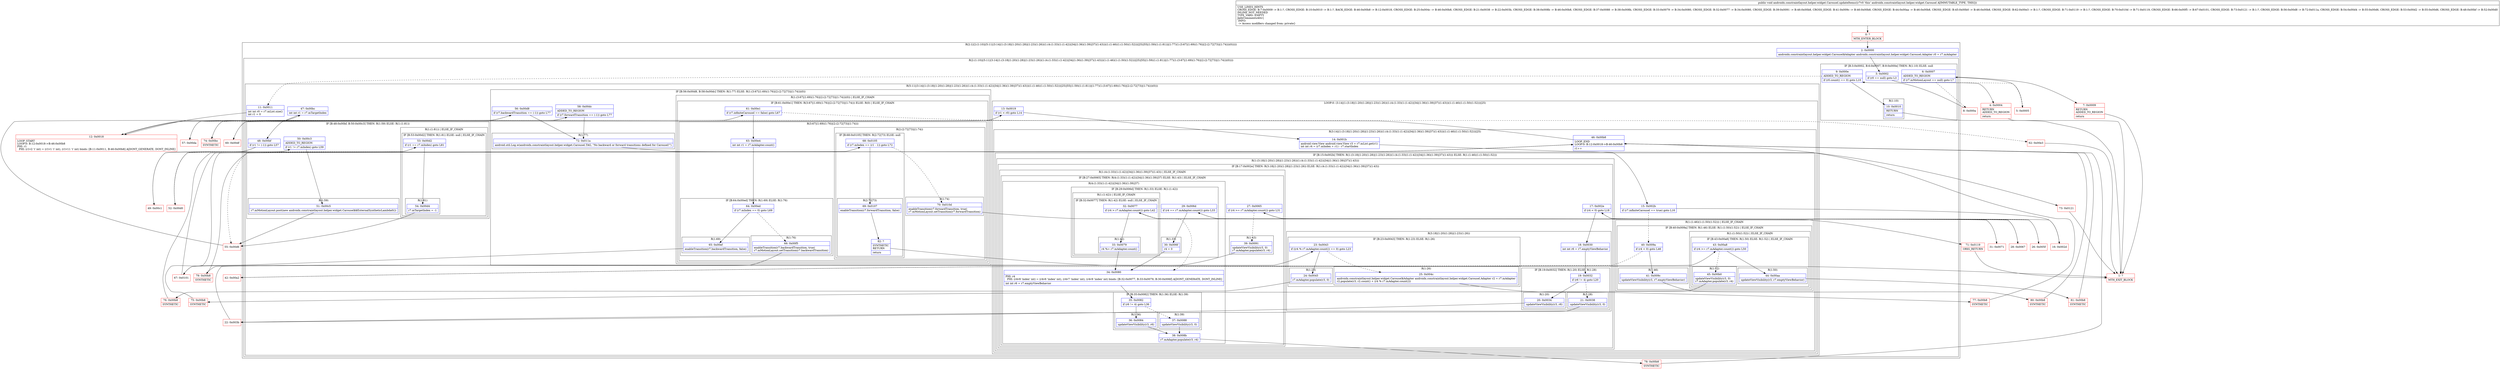 digraph "CFG forandroidx.constraintlayout.helper.widget.Carousel.updateItems()V" {
subgraph cluster_Region_960871616 {
label = "R(2:1|(2:(1:10)|(5:11|(3:14|(1:(3:18|(1:20)(1:28)|(1:23)(1:26))(1:(4:(1:33)(1:(1:42))|34|(1:36)(1:39)|37)(1:43)))(1:(1:46)(1:(1:50)(1:52)))|25)|55|(1:59)(1:(1:81))|(1:77)(1:(3:67|(1:69)(1:76)|(2:(2:72|73)|(1:74)))(0)))))";
node [shape=record,color=blue];
Node_2 [shape=record,label="{2\:\ 0x0000|androidx.constraintlayout.helper.widget.Carousel$Adapter androidx.constraintlayout.helper.widget.Carousel.Adapter r0 = r7.mAdapter\l}"];
subgraph cluster_Region_2087451017 {
label = "R(2:(1:10)|(5:11|(3:14|(1:(3:18|(1:20)(1:28)|(1:23)(1:26))(1:(4:(1:33)(1:(1:42))|34|(1:36)(1:39)|37)(1:43)))(1:(1:46)(1:(1:50)(1:52)))|25)|55|(1:59)(1:(1:81))|(1:77)(1:(3:67|(1:69)(1:76)|(2:(2:72|73)|(1:74)))(0))))";
node [shape=record,color=blue];
subgraph cluster_IfRegion_1304472509 {
label = "IF [B:3:0x0002, B:6:0x0007, B:9:0x000e] THEN: R(1:10) ELSE: null";
node [shape=record,color=blue];
Node_3 [shape=record,label="{3\:\ 0x0002|if (r0 == null) goto L3\l}"];
Node_6 [shape=record,label="{6\:\ 0x0007|ADDED_TO_REGION\l|if (r7.mMotionLayout == null) goto L7\l}"];
Node_9 [shape=record,label="{9\:\ 0x000e|ADDED_TO_REGION\l|if (r0.count() == 0) goto L10\l}"];
subgraph cluster_Region_187562716 {
label = "R(1:10)";
node [shape=record,color=blue];
Node_10 [shape=record,label="{10\:\ 0x0010|RETURN\l|return\l}"];
}
}
subgraph cluster_Region_2063743582 {
label = "R(5:11|(3:14|(1:(3:18|(1:20)(1:28)|(1:23)(1:26))(1:(4:(1:33)(1:(1:42))|34|(1:36)(1:39)|37)(1:43)))(1:(1:46)(1:(1:50)(1:52)))|25)|55|(1:59)(1:(1:81))|(1:77)(1:(3:67|(1:69)(1:76)|(2:(2:72|73)|(1:74)))(0)))";
node [shape=record,color=blue];
Node_11 [shape=record,label="{11\:\ 0x0011|int int r0 = r7.mList.size()\lint r1 = 0\l}"];
subgraph cluster_LoopRegion_799665755 {
label = "LOOP:0: (3:14|(1:(3:18|(1:20)(1:28)|(1:23)(1:26))(1:(4:(1:33)(1:(1:42))|34|(1:36)(1:39)|37)(1:43)))(1:(1:46)(1:(1:50)(1:52)))|25)";
node [shape=record,color=blue];
Node_13 [shape=record,label="{13\:\ 0x0019|if (r1 \< r0) goto L14\l}"];
subgraph cluster_Region_991884498 {
label = "R(3:14|(1:(3:18|(1:20)(1:28)|(1:23)(1:26))(1:(4:(1:33)(1:(1:42))|34|(1:36)(1:39)|37)(1:43)))(1:(1:46)(1:(1:50)(1:52)))|25)";
node [shape=record,color=blue];
Node_14 [shape=record,label="{14\:\ 0x001b|android.view.View android.view.View r3 = r7.mList.get(r1)\lint int r4 = (r7.mIndex + r1) \- r7.startIndex\l}"];
subgraph cluster_IfRegion_1234786984 {
label = "IF [B:15:0x002b] THEN: R(1:(3:18|(1:20)(1:28)|(1:23)(1:26))(1:(4:(1:33)(1:(1:42))|34|(1:36)(1:39)|37)(1:43))) ELSE: R(1:(1:46)(1:(1:50)(1:52)))";
node [shape=record,color=blue];
Node_15 [shape=record,label="{15\:\ 0x002b|if (r7.infiniteCarousel == true) goto L16\l}"];
subgraph cluster_Region_1861419174 {
label = "R(1:(3:18|(1:20)(1:28)|(1:23)(1:26))(1:(4:(1:33)(1:(1:42))|34|(1:36)(1:39)|37)(1:43)))";
node [shape=record,color=blue];
subgraph cluster_IfRegion_2085905105 {
label = "IF [B:17:0x002e] THEN: R(3:18|(1:20)(1:28)|(1:23)(1:26)) ELSE: R(1:(4:(1:33)(1:(1:42))|34|(1:36)(1:39)|37)(1:43))";
node [shape=record,color=blue];
Node_17 [shape=record,label="{17\:\ 0x002e|if (r4 \< 0) goto L18\l}"];
subgraph cluster_Region_1360283492 {
label = "R(3:18|(1:20)(1:28)|(1:23)(1:26))";
node [shape=record,color=blue];
Node_18 [shape=record,label="{18\:\ 0x0030|int int r6 = r7.emptyViewBehavior\l}"];
subgraph cluster_IfRegion_87557368 {
label = "IF [B:19:0x0032] THEN: R(1:20) ELSE: R(1:28)";
node [shape=record,color=blue];
Node_19 [shape=record,label="{19\:\ 0x0032|if (r6 != 4) goto L20\l}"];
subgraph cluster_Region_532018899 {
label = "R(1:20)";
node [shape=record,color=blue];
Node_20 [shape=record,label="{20\:\ 0x0034|updateViewVisibility(r3, r6)\l}"];
}
subgraph cluster_Region_261742766 {
label = "R(1:28)";
node [shape=record,color=blue];
Node_21 [shape=record,label="{21\:\ 0x0038|updateViewVisibility(r3, 0)\l}"];
}
}
subgraph cluster_IfRegion_1994118218 {
label = "IF [B:23:0x0043] THEN: R(1:23) ELSE: R(1:26)";
node [shape=record,color=blue];
Node_23 [shape=record,label="{23\:\ 0x0043|if ((r4 % r7.mAdapter.count()) == 0) goto L23\l}"];
subgraph cluster_Region_541318115 {
label = "R(1:23)";
node [shape=record,color=blue];
Node_24 [shape=record,label="{24\:\ 0x0045|r7.mAdapter.populate(r3, 0)\l}"];
}
subgraph cluster_Region_1704699633 {
label = "R(1:26)";
node [shape=record,color=blue];
Node_25 [shape=record,label="{25\:\ 0x004c|androidx.constraintlayout.helper.widget.Carousel$Adapter androidx.constraintlayout.helper.widget.Carousel.Adapter r2 = r7.mAdapter\lr2.populate(r3, r2.count() + (r4 % r7.mAdapter.count()))\l}"];
}
}
}
subgraph cluster_Region_1308035904 {
label = "R(1:(4:(1:33)(1:(1:42))|34|(1:36)(1:39)|37)(1:43)) | ELSE_IF_CHAIN\l";
node [shape=record,color=blue];
subgraph cluster_IfRegion_619067286 {
label = "IF [B:27:0x0065] THEN: R(4:(1:33)(1:(1:42))|34|(1:36)(1:39)|37) ELSE: R(1:43) | ELSE_IF_CHAIN\l";
node [shape=record,color=blue];
Node_27 [shape=record,label="{27\:\ 0x0065|if (r4 \>= r7.mAdapter.count()) goto L31\l}"];
subgraph cluster_Region_727092458 {
label = "R(4:(1:33)(1:(1:42))|34|(1:36)(1:39)|37)";
node [shape=record,color=blue];
subgraph cluster_IfRegion_24647577 {
label = "IF [B:29:0x006d] THEN: R(1:33) ELSE: R(1:(1:42))";
node [shape=record,color=blue];
Node_29 [shape=record,label="{29\:\ 0x006d|if (r4 == r7.mAdapter.count()) goto L33\l}"];
subgraph cluster_Region_516390796 {
label = "R(1:33)";
node [shape=record,color=blue];
Node_30 [shape=record,label="{30\:\ 0x006f|r4 = 0\l}"];
}
subgraph cluster_Region_703128376 {
label = "R(1:(1:42)) | ELSE_IF_CHAIN\l";
node [shape=record,color=blue];
subgraph cluster_IfRegion_1583722381 {
label = "IF [B:32:0x0077] THEN: R(1:42) ELSE: null | ELSE_IF_CHAIN\l";
node [shape=record,color=blue];
Node_32 [shape=record,label="{32\:\ 0x0077|if (r4 \> r7.mAdapter.count()) goto L42\l}"];
subgraph cluster_Region_792705557 {
label = "R(1:42)";
node [shape=record,color=blue];
Node_33 [shape=record,label="{33\:\ 0x0079|r4 %= r7.mAdapter.count()\l}"];
}
}
}
}
Node_34 [shape=record,label="{34\:\ 0x0080|PHI: r4 \l  PHI: (r4v8 'index' int) = (r4v6 'index' int), (r4v7 'index' int), (r4v9 'index' int) binds: [B:32:0x0077, B:33:0x0079, B:30:0x006f] A[DONT_GENERATE, DONT_INLINE]\l|int int r6 = r7.emptyViewBehavior\l}"];
subgraph cluster_IfRegion_587107697 {
label = "IF [B:35:0x0082] THEN: R(1:36) ELSE: R(1:39)";
node [shape=record,color=blue];
Node_35 [shape=record,label="{35\:\ 0x0082|if (r6 != 4) goto L36\l}"];
subgraph cluster_Region_1428735999 {
label = "R(1:36)";
node [shape=record,color=blue];
Node_36 [shape=record,label="{36\:\ 0x0084|updateViewVisibility(r3, r6)\l}"];
}
subgraph cluster_Region_359977316 {
label = "R(1:39)";
node [shape=record,color=blue];
Node_37 [shape=record,label="{37\:\ 0x0088|updateViewVisibility(r3, 0)\l}"];
}
}
Node_38 [shape=record,label="{38\:\ 0x008b|r7.mAdapter.populate(r3, r4)\l}"];
}
subgraph cluster_Region_323099487 {
label = "R(1:43)";
node [shape=record,color=blue];
Node_39 [shape=record,label="{39\:\ 0x0091|updateViewVisibility(r3, 0)\lr7.mAdapter.populate(r3, r4)\l}"];
}
}
}
}
}
subgraph cluster_Region_707240119 {
label = "R(1:(1:46)(1:(1:50)(1:52))) | ELSE_IF_CHAIN\l";
node [shape=record,color=blue];
subgraph cluster_IfRegion_1983138191 {
label = "IF [B:40:0x009a] THEN: R(1:46) ELSE: R(1:(1:50)(1:52)) | ELSE_IF_CHAIN\l";
node [shape=record,color=blue];
Node_40 [shape=record,label="{40\:\ 0x009a|if (r4 \< 0) goto L46\l}"];
subgraph cluster_Region_12988919 {
label = "R(1:46)";
node [shape=record,color=blue];
Node_41 [shape=record,label="{41\:\ 0x009c|updateViewVisibility(r3, r7.emptyViewBehavior)\l}"];
}
subgraph cluster_Region_1554473829 {
label = "R(1:(1:50)(1:52)) | ELSE_IF_CHAIN\l";
node [shape=record,color=blue];
subgraph cluster_IfRegion_1669040728 {
label = "IF [B:43:0x00a8] THEN: R(1:50) ELSE: R(1:52) | ELSE_IF_CHAIN\l";
node [shape=record,color=blue];
Node_43 [shape=record,label="{43\:\ 0x00a8|if (r4 \>= r7.mAdapter.count()) goto L50\l}"];
subgraph cluster_Region_864694138 {
label = "R(1:50)";
node [shape=record,color=blue];
Node_44 [shape=record,label="{44\:\ 0x00aa|updateViewVisibility(r3, r7.emptyViewBehavior)\l}"];
}
subgraph cluster_Region_748995645 {
label = "R(1:52)";
node [shape=record,color=blue];
Node_45 [shape=record,label="{45\:\ 0x00b0|updateViewVisibility(r3, 0)\lr7.mAdapter.populate(r3, r4)\l}"];
}
}
}
}
}
}
Node_46 [shape=record,label="{46\:\ 0x00b8|LOOP_END\lLOOP:0: B:12:0x0018\-\>B:46:0x00b8\l|r1++\l}"];
}
}
Node_47 [shape=record,label="{47\:\ 0x00bc|int int r1 = r7.mTargetIndex\l}"];
subgraph cluster_IfRegion_1942695247 {
label = "IF [B:48:0x00bf, B:50:0x00c3] THEN: R(1:59) ELSE: R(1:(1:81))";
node [shape=record,color=blue];
Node_48 [shape=record,label="{48\:\ 0x00bf|if (r1 != (\-1)) goto L57\l}"];
Node_50 [shape=record,label="{50\:\ 0x00c3|ADDED_TO_REGION\l|if (r1 != r7.mIndex) goto L59\l}"];
subgraph cluster_Region_704630458 {
label = "R(1:59)";
node [shape=record,color=blue];
Node_51 [shape=record,label="{51\:\ 0x00c5|r7.mMotionLayout.post(new androidx.constraintlayout.helper.widget.Carousel$$ExternalSyntheticLambda0())\l}"];
}
subgraph cluster_Region_1205864862 {
label = "R(1:(1:81)) | ELSE_IF_CHAIN\l";
node [shape=record,color=blue];
subgraph cluster_IfRegion_435239330 {
label = "IF [B:53:0x00d2] THEN: R(1:81) ELSE: null | ELSE_IF_CHAIN\l";
node [shape=record,color=blue];
Node_53 [shape=record,label="{53\:\ 0x00d2|if (r1 == r7.mIndex) goto L81\l}"];
subgraph cluster_Region_1356151757 {
label = "R(1:81)";
node [shape=record,color=blue];
Node_54 [shape=record,label="{54\:\ 0x00d4|r7.mTargetIndex = \-1\l}"];
}
}
}
}
subgraph cluster_IfRegion_923715321 {
label = "IF [B:56:0x00d8, B:58:0x00dc] THEN: R(1:77) ELSE: R(1:(3:67|(1:69)(1:76)|(2:(2:72|73)|(1:74)))(0))";
node [shape=record,color=blue];
Node_56 [shape=record,label="{56\:\ 0x00d8|if (r7.backwardTransition == (\-1)) goto L77\l}"];
Node_58 [shape=record,label="{58\:\ 0x00dc|ADDED_TO_REGION\l|if (r7.forwardTransition == (\-1)) goto L77\l}"];
subgraph cluster_Region_1624462524 {
label = "R(1:77)";
node [shape=record,color=blue];
Node_72 [shape=record,label="{72\:\ 0x011a|android.util.Log.w(androidx.constraintlayout.helper.widget.Carousel.TAG, \"No backward or forward transitions defined for Carousel!\")\l}"];
}
subgraph cluster_Region_657984961 {
label = "R(1:(3:67|(1:69)(1:76)|(2:(2:72|73)|(1:74)))(0)) | ELSE_IF_CHAIN\l";
node [shape=record,color=blue];
subgraph cluster_IfRegion_1590317496 {
label = "IF [B:61:0x00e1] THEN: R(3:67|(1:69)(1:76)|(2:(2:72|73)|(1:74))) ELSE: R(0) | ELSE_IF_CHAIN\l";
node [shape=record,color=blue];
Node_61 [shape=record,label="{61\:\ 0x00e1|if (r7.infiniteCarousel == false) goto L67\l}"];
subgraph cluster_Region_2034943985 {
label = "R(3:67|(1:69)(1:76)|(2:(2:72|73)|(1:74)))";
node [shape=record,color=blue];
Node_63 [shape=record,label="{63\:\ 0x00e4|int int r1 = r7.mAdapter.count()\l}"];
subgraph cluster_IfRegion_531791254 {
label = "IF [B:64:0x00ed] THEN: R(1:69) ELSE: R(1:76)";
node [shape=record,color=blue];
Node_64 [shape=record,label="{64\:\ 0x00ed|if (r7.mIndex == 0) goto L69\l}"];
subgraph cluster_Region_1698606184 {
label = "R(1:69)";
node [shape=record,color=blue];
Node_65 [shape=record,label="{65\:\ 0x00ef|enableTransition(r7.backwardTransition, false)\l}"];
}
subgraph cluster_Region_42988299 {
label = "R(1:76)";
node [shape=record,color=blue];
Node_66 [shape=record,label="{66\:\ 0x00f5|enableTransition(r7.backwardTransition, true)\lr7.mMotionLayout.setTransition(r7.backwardTransition)\l}"];
}
}
subgraph cluster_Region_239351155 {
label = "R(2:(2:72|73)|(1:74))";
node [shape=record,color=blue];
subgraph cluster_IfRegion_893256814 {
label = "IF [B:68:0x0105] THEN: R(2:72|73) ELSE: null";
node [shape=record,color=blue];
Node_68 [shape=record,label="{68\:\ 0x0105|if (r7.mIndex == (r1 \- 1)) goto L72\l}"];
subgraph cluster_Region_35039200 {
label = "R(2:72|73)";
node [shape=record,color=blue];
Node_69 [shape=record,label="{69\:\ 0x0107|enableTransition(r7.forwardTransition, false)\l}"];
Node_82 [shape=record,label="{82\:\ ?|SYNTHETIC\lRETURN\l|return\l}"];
}
}
subgraph cluster_Region_316347942 {
label = "R(1:74)";
node [shape=record,color=blue];
Node_70 [shape=record,label="{70\:\ 0x010d|enableTransition(r7.forwardTransition, true)\lr7.mMotionLayout.setTransition(r7.forwardTransition)\l}"];
}
}
}
subgraph cluster_Region_1865529565 {
label = "R(0)";
node [shape=record,color=blue];
}
}
}
}
}
}
}
Node_0 [shape=record,color=red,label="{0\:\ ?|MTH_ENTER_BLOCK\l}"];
Node_4 [shape=record,color=red,label="{4\:\ 0x0004|RETURN\lADDED_TO_REGION\l|return\l}"];
Node_1 [shape=record,color=red,label="{1\:\ ?|MTH_EXIT_BLOCK\l}"];
Node_5 [shape=record,color=red,label="{5\:\ 0x0005}"];
Node_7 [shape=record,color=red,label="{7\:\ 0x0009|RETURN\lADDED_TO_REGION\l|return\l}"];
Node_8 [shape=record,color=red,label="{8\:\ 0x000a}"];
Node_12 [shape=record,color=red,label="{12\:\ 0x0018|LOOP_START\lLOOP:0: B:12:0x0018\-\>B:46:0x00b8\lPHI: r1 \l  PHI: (r1v2 'i' int) = (r1v1 'i' int), (r1v11 'i' int) binds: [B:11:0x0011, B:46:0x00b8] A[DONT_GENERATE, DONT_INLINE]\l}"];
Node_16 [shape=record,color=red,label="{16\:\ 0x002d}"];
Node_22 [shape=record,color=red,label="{22\:\ 0x003b}"];
Node_76 [shape=record,color=red,label="{76\:\ 0x00b8|SYNTHETIC\l}"];
Node_77 [shape=record,color=red,label="{77\:\ 0x00b8|SYNTHETIC\l}"];
Node_26 [shape=record,color=red,label="{26\:\ 0x005f}"];
Node_28 [shape=record,color=red,label="{28\:\ 0x0067}"];
Node_78 [shape=record,color=red,label="{78\:\ 0x00b8|SYNTHETIC\l}"];
Node_31 [shape=record,color=red,label="{31\:\ 0x0071}"];
Node_79 [shape=record,color=red,label="{79\:\ 0x00b8|SYNTHETIC\l}"];
Node_80 [shape=record,color=red,label="{80\:\ 0x00b8|SYNTHETIC\l}"];
Node_42 [shape=record,color=red,label="{42\:\ 0x00a2}"];
Node_81 [shape=record,color=red,label="{81\:\ 0x00b8|SYNTHETIC\l}"];
Node_75 [shape=record,color=red,label="{75\:\ 0x00b8|SYNTHETIC\l}"];
Node_74 [shape=record,color=red,label="{74\:\ 0x00bc|SYNTHETIC\l}"];
Node_49 [shape=record,color=red,label="{49\:\ 0x00c1}"];
Node_55 [shape=record,color=red,label="{55\:\ 0x00d6}"];
Node_57 [shape=record,color=red,label="{57\:\ 0x00da}"];
Node_60 [shape=record,color=red,label="{60\:\ 0x00df}"];
Node_62 [shape=record,color=red,label="{62\:\ 0x00e3}"];
Node_67 [shape=record,color=red,label="{67\:\ 0x0101}"];
Node_71 [shape=record,color=red,label="{71\:\ 0x0119|ORIG_RETURN\l}"];
Node_73 [shape=record,color=red,label="{73\:\ 0x0121}"];
Node_52 [shape=record,color=red,label="{52\:\ 0x00d0}"];
MethodNode[shape=record,label="{public void androidx.constraintlayout.helper.widget.Carousel.updateItems((r7v0 'this' androidx.constraintlayout.helper.widget.Carousel A[IMMUTABLE_TYPE, THIS]))  | USE_LINES_HINTS\lCROSS_EDGE: B:7:0x0009 \-\> B:1:?, CROSS_EDGE: B:10:0x0010 \-\> B:1:?, BACK_EDGE: B:46:0x00b8 \-\> B:12:0x0018, CROSS_EDGE: B:25:0x004c \-\> B:46:0x00b8, CROSS_EDGE: B:21:0x0038 \-\> B:22:0x003b, CROSS_EDGE: B:38:0x008b \-\> B:46:0x00b8, CROSS_EDGE: B:37:0x0088 \-\> B:38:0x008b, CROSS_EDGE: B:33:0x0079 \-\> B:34:0x0080, CROSS_EDGE: B:32:0x0077 \-\> B:34:0x0080, CROSS_EDGE: B:39:0x0091 \-\> B:46:0x00b8, CROSS_EDGE: B:41:0x009c \-\> B:46:0x00b8, CROSS_EDGE: B:44:0x00aa \-\> B:46:0x00b8, CROSS_EDGE: B:45:0x00b0 \-\> B:46:0x00b8, CROSS_EDGE: B:62:0x00e3 \-\> B:1:?, CROSS_EDGE: B:71:0x0119 \-\> B:1:?, CROSS_EDGE: B:70:0x010d \-\> B:71:0x0119, CROSS_EDGE: B:66:0x00f5 \-\> B:67:0x0101, CROSS_EDGE: B:73:0x0121 \-\> B:1:?, CROSS_EDGE: B:56:0x00d8 \-\> B:72:0x011a, CROSS_EDGE: B:54:0x00d4 \-\> B:55:0x00d6, CROSS_EDGE: B:53:0x00d2 \-\> B:55:0x00d6, CROSS_EDGE: B:48:0x00bf \-\> B:52:0x00d0\lINLINE_NOT_NEEDED\lTYPE_VARS: EMPTY\lJadxCommentsAttr\{\l INFO: \l \-\> Access modifiers changed from: private\}\l}"];
MethodNode -> Node_0;Node_2 -> Node_3;
Node_3 -> Node_4;
Node_3 -> Node_5[style=dashed];
Node_6 -> Node_7;
Node_6 -> Node_8[style=dashed];
Node_9 -> Node_10;
Node_9 -> Node_11[style=dashed];
Node_10 -> Node_1;
Node_11 -> Node_12;
Node_13 -> Node_14;
Node_13 -> Node_74[style=dashed];
Node_14 -> Node_15;
Node_15 -> Node_16;
Node_15 -> Node_40[style=dashed];
Node_17 -> Node_18;
Node_17 -> Node_26[style=dashed];
Node_18 -> Node_19;
Node_19 -> Node_20;
Node_19 -> Node_21[style=dashed];
Node_20 -> Node_22;
Node_21 -> Node_22;
Node_23 -> Node_24;
Node_23 -> Node_25[style=dashed];
Node_24 -> Node_76;
Node_25 -> Node_77;
Node_27 -> Node_28;
Node_27 -> Node_39[style=dashed];
Node_29 -> Node_30;
Node_29 -> Node_31[style=dashed];
Node_30 -> Node_34;
Node_32 -> Node_33;
Node_32 -> Node_34[style=dashed];
Node_33 -> Node_34;
Node_34 -> Node_35;
Node_35 -> Node_36;
Node_35 -> Node_37[style=dashed];
Node_36 -> Node_38;
Node_37 -> Node_38;
Node_38 -> Node_78;
Node_39 -> Node_79;
Node_40 -> Node_41;
Node_40 -> Node_42[style=dashed];
Node_41 -> Node_80;
Node_43 -> Node_44;
Node_43 -> Node_45[style=dashed];
Node_44 -> Node_81;
Node_45 -> Node_75;
Node_46 -> Node_12;
Node_47 -> Node_48;
Node_48 -> Node_49;
Node_48 -> Node_52[style=dashed];
Node_50 -> Node_51;
Node_50 -> Node_52[style=dashed];
Node_51 -> Node_55;
Node_53 -> Node_54;
Node_53 -> Node_55[style=dashed];
Node_54 -> Node_55;
Node_56 -> Node_57[style=dashed];
Node_56 -> Node_72;
Node_58 -> Node_60[style=dashed];
Node_58 -> Node_72;
Node_72 -> Node_73;
Node_61 -> Node_62[style=dashed];
Node_61 -> Node_63;
Node_63 -> Node_64;
Node_64 -> Node_65;
Node_64 -> Node_66[style=dashed];
Node_65 -> Node_67;
Node_66 -> Node_67;
Node_68 -> Node_69;
Node_68 -> Node_70[style=dashed];
Node_69 -> Node_82;
Node_82 -> Node_1;
Node_70 -> Node_71;
Node_0 -> Node_2;
Node_4 -> Node_1;
Node_5 -> Node_6;
Node_7 -> Node_1;
Node_8 -> Node_9;
Node_12 -> Node_13;
Node_16 -> Node_17;
Node_22 -> Node_23;
Node_76 -> Node_46;
Node_77 -> Node_46;
Node_26 -> Node_27;
Node_28 -> Node_29;
Node_78 -> Node_46;
Node_31 -> Node_32;
Node_79 -> Node_46;
Node_80 -> Node_46;
Node_42 -> Node_43;
Node_81 -> Node_46;
Node_75 -> Node_46;
Node_74 -> Node_47;
Node_49 -> Node_50;
Node_55 -> Node_56;
Node_57 -> Node_58;
Node_60 -> Node_61;
Node_62 -> Node_1;
Node_67 -> Node_68;
Node_71 -> Node_1;
Node_73 -> Node_1;
Node_52 -> Node_53;
}

